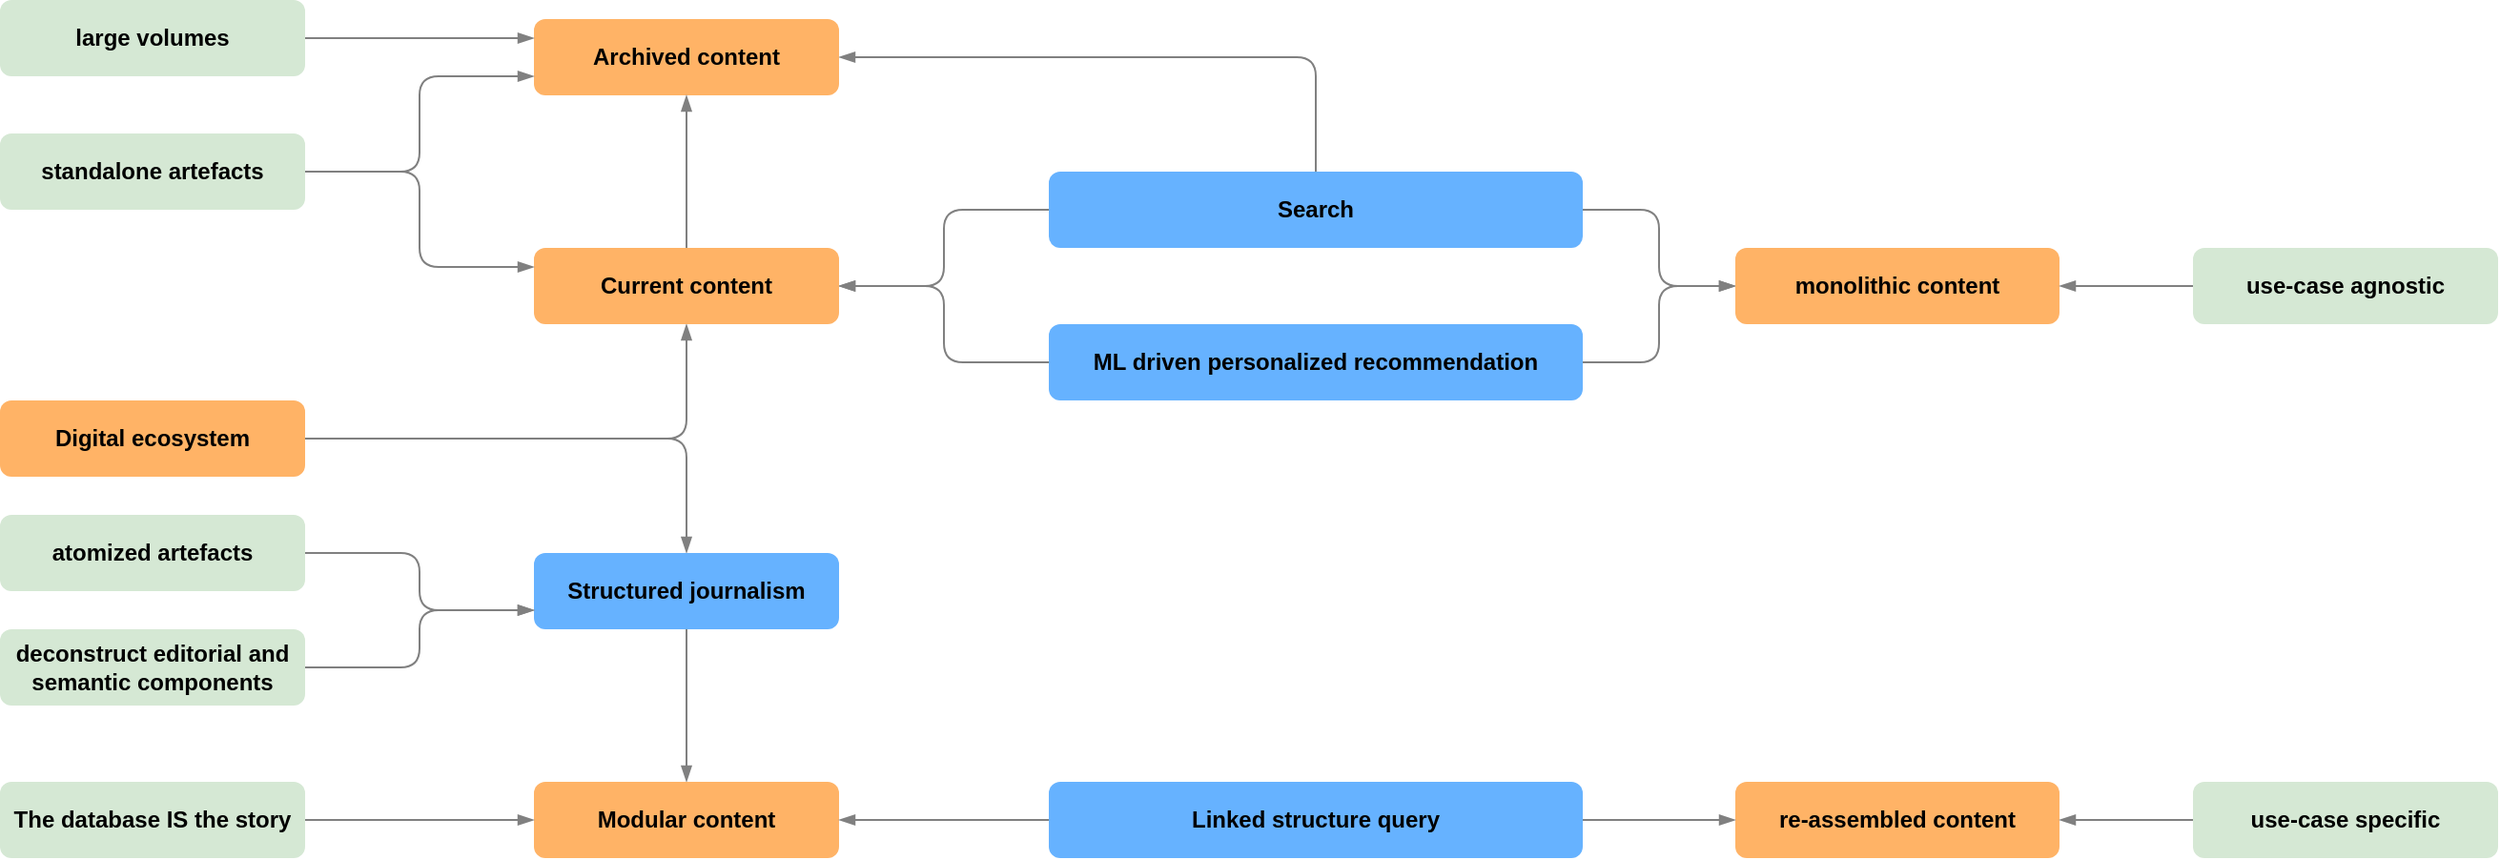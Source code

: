 <mxfile version="13.8.8" type="device"><diagram id="8OsrB5lK3NxF0ReHzKml" name="Page-1"><mxGraphModel dx="946" dy="574" grid="1" gridSize="10" guides="1" tooltips="1" connect="1" arrows="1" fold="1" page="1" pageScale="1" pageWidth="1600" pageHeight="900" math="0" shadow="0"><root><mxCell id="0"/><mxCell id="1" parent="0"/><mxCell id="K_3JNdWxI0fxvR_LvPzZ-40" style="edgeStyle=orthogonalEdgeStyle;rounded=1;orthogonalLoop=1;jettySize=auto;html=1;entryX=0.5;entryY=0;entryDx=0;entryDy=0;endArrow=blockThin;endFill=1;strokeColor=#808080;" edge="1" parent="1" source="K_3JNdWxI0fxvR_LvPzZ-3" target="K_3JNdWxI0fxvR_LvPzZ-10"><mxGeometry relative="1" as="geometry"/></mxCell><mxCell id="K_3JNdWxI0fxvR_LvPzZ-52" style="edgeStyle=orthogonalEdgeStyle;rounded=1;orthogonalLoop=1;jettySize=auto;html=1;entryX=0.5;entryY=1;entryDx=0;entryDy=0;endArrow=blockThin;endFill=1;strokeColor=#808080;" edge="1" parent="1" source="K_3JNdWxI0fxvR_LvPzZ-3" target="K_3JNdWxI0fxvR_LvPzZ-51"><mxGeometry relative="1" as="geometry"/></mxCell><mxCell id="K_3JNdWxI0fxvR_LvPzZ-3" value="&lt;font&gt;&lt;b&gt;&lt;font style=&quot;font-size: 12px&quot;&gt;Digital ecosystem&lt;/font&gt;&lt;/b&gt;&lt;br&gt;&lt;/font&gt;" style="rounded=1;whiteSpace=wrap;html=1;fillColor=#FFB366;strokeColor=none;" vertex="1" parent="1"><mxGeometry x="160" y="320" width="160" height="40" as="geometry"/></mxCell><mxCell id="K_3JNdWxI0fxvR_LvPzZ-48" style="edgeStyle=orthogonalEdgeStyle;rounded=1;orthogonalLoop=1;jettySize=auto;html=1;entryX=0;entryY=0.5;entryDx=0;entryDy=0;endArrow=blockThin;endFill=1;strokeColor=#808080;" edge="1" parent="1" source="K_3JNdWxI0fxvR_LvPzZ-8" target="K_3JNdWxI0fxvR_LvPzZ-27"><mxGeometry relative="1" as="geometry"/></mxCell><mxCell id="K_3JNdWxI0fxvR_LvPzZ-56" style="edgeStyle=orthogonalEdgeStyle;rounded=1;orthogonalLoop=1;jettySize=auto;html=1;entryX=1;entryY=0.5;entryDx=0;entryDy=0;endArrow=blockThin;endFill=1;strokeColor=#808080;" edge="1" parent="1" source="K_3JNdWxI0fxvR_LvPzZ-8" target="K_3JNdWxI0fxvR_LvPzZ-51"><mxGeometry relative="1" as="geometry"/></mxCell><mxCell id="K_3JNdWxI0fxvR_LvPzZ-57" style="edgeStyle=orthogonalEdgeStyle;rounded=1;orthogonalLoop=1;jettySize=auto;html=1;entryX=1;entryY=0.5;entryDx=0;entryDy=0;endArrow=blockThin;endFill=1;strokeColor=#808080;exitX=0.5;exitY=0;exitDx=0;exitDy=0;" edge="1" parent="1" source="K_3JNdWxI0fxvR_LvPzZ-8" target="K_3JNdWxI0fxvR_LvPzZ-50"><mxGeometry relative="1" as="geometry"/></mxCell><mxCell id="K_3JNdWxI0fxvR_LvPzZ-8" value="&lt;font&gt;&lt;b&gt;&lt;font style=&quot;font-size: 12px&quot;&gt;Search&lt;/font&gt;&lt;/b&gt;&lt;br&gt;&lt;/font&gt;" style="rounded=1;whiteSpace=wrap;html=1;strokeColor=none;fillColor=#66B2FF;" vertex="1" parent="1"><mxGeometry x="710" y="200" width="280" height="40" as="geometry"/></mxCell><mxCell id="K_3JNdWxI0fxvR_LvPzZ-49" style="edgeStyle=orthogonalEdgeStyle;rounded=1;orthogonalLoop=1;jettySize=auto;html=1;entryX=0;entryY=0.5;entryDx=0;entryDy=0;endArrow=blockThin;endFill=1;strokeColor=#808080;" edge="1" parent="1" source="K_3JNdWxI0fxvR_LvPzZ-9" target="K_3JNdWxI0fxvR_LvPzZ-27"><mxGeometry relative="1" as="geometry"/></mxCell><mxCell id="K_3JNdWxI0fxvR_LvPzZ-55" style="edgeStyle=orthogonalEdgeStyle;rounded=1;orthogonalLoop=1;jettySize=auto;html=1;entryX=1;entryY=0.5;entryDx=0;entryDy=0;endArrow=blockThin;endFill=1;strokeColor=#808080;" edge="1" parent="1" source="K_3JNdWxI0fxvR_LvPzZ-9" target="K_3JNdWxI0fxvR_LvPzZ-51"><mxGeometry relative="1" as="geometry"/></mxCell><mxCell id="K_3JNdWxI0fxvR_LvPzZ-9" value="&lt;font&gt;&lt;b&gt;&lt;font style=&quot;font-size: 12px&quot;&gt;ML driven personalized recommendation&lt;/font&gt;&lt;/b&gt;&lt;br&gt;&lt;/font&gt;" style="rounded=1;whiteSpace=wrap;html=1;strokeColor=none;fillColor=#66B2FF;" vertex="1" parent="1"><mxGeometry x="710" y="280" width="280" height="40" as="geometry"/></mxCell><mxCell id="K_3JNdWxI0fxvR_LvPzZ-38" style="edgeStyle=orthogonalEdgeStyle;rounded=1;orthogonalLoop=1;jettySize=auto;html=1;exitX=0.5;exitY=1;exitDx=0;exitDy=0;entryX=0.5;entryY=0;entryDx=0;entryDy=0;endArrow=blockThin;endFill=1;strokeColor=#808080;" edge="1" parent="1" source="K_3JNdWxI0fxvR_LvPzZ-10" target="K_3JNdWxI0fxvR_LvPzZ-11"><mxGeometry relative="1" as="geometry"/></mxCell><mxCell id="K_3JNdWxI0fxvR_LvPzZ-10" value="&lt;font&gt;&lt;b&gt;&lt;font style=&quot;font-size: 12px&quot;&gt;Structured journalism&lt;/font&gt;&lt;/b&gt;&lt;br&gt;&lt;/font&gt;" style="rounded=1;whiteSpace=wrap;html=1;strokeColor=none;fillColor=#66B2FF;" vertex="1" parent="1"><mxGeometry x="440" y="400" width="160" height="40" as="geometry"/></mxCell><mxCell id="K_3JNdWxI0fxvR_LvPzZ-11" value="&lt;font&gt;&lt;b&gt;&lt;font style=&quot;font-size: 12px&quot;&gt;Modular content&lt;/font&gt;&lt;/b&gt;&lt;br&gt;&lt;/font&gt;" style="rounded=1;whiteSpace=wrap;html=1;fillColor=#FFB366;strokeColor=none;" vertex="1" parent="1"><mxGeometry x="440" y="520" width="160" height="40" as="geometry"/></mxCell><mxCell id="K_3JNdWxI0fxvR_LvPzZ-22" value="&lt;font&gt;&lt;b&gt;&lt;font style=&quot;font-size: 12px&quot;&gt;re-assembled content&lt;/font&gt;&lt;/b&gt;&lt;br&gt;&lt;/font&gt;" style="rounded=1;whiteSpace=wrap;html=1;fillColor=#FFB366;strokeColor=none;" vertex="1" parent="1"><mxGeometry x="1070" y="520" width="170" height="40" as="geometry"/></mxCell><mxCell id="K_3JNdWxI0fxvR_LvPzZ-27" value="&lt;font&gt;&lt;b&gt;&lt;font style=&quot;font-size: 12px&quot;&gt;monolithic content&lt;/font&gt;&lt;/b&gt;&lt;br&gt;&lt;/font&gt;" style="rounded=1;whiteSpace=wrap;html=1;fillColor=#FFB366;strokeColor=none;" vertex="1" parent="1"><mxGeometry x="1070" y="240" width="170" height="40" as="geometry"/></mxCell><mxCell id="K_3JNdWxI0fxvR_LvPzZ-46" style="edgeStyle=orthogonalEdgeStyle;rounded=1;orthogonalLoop=1;jettySize=auto;html=1;entryX=1;entryY=0.5;entryDx=0;entryDy=0;endArrow=blockThin;endFill=1;strokeColor=#808080;" edge="1" parent="1" source="K_3JNdWxI0fxvR_LvPzZ-33" target="K_3JNdWxI0fxvR_LvPzZ-11"><mxGeometry relative="1" as="geometry"/></mxCell><mxCell id="K_3JNdWxI0fxvR_LvPzZ-47" style="edgeStyle=orthogonalEdgeStyle;rounded=1;orthogonalLoop=1;jettySize=auto;html=1;entryX=0;entryY=0.5;entryDx=0;entryDy=0;endArrow=blockThin;endFill=1;strokeColor=#808080;" edge="1" parent="1" source="K_3JNdWxI0fxvR_LvPzZ-33" target="K_3JNdWxI0fxvR_LvPzZ-22"><mxGeometry relative="1" as="geometry"/></mxCell><mxCell id="K_3JNdWxI0fxvR_LvPzZ-33" value="&lt;font&gt;&lt;b&gt;Linked structure query&lt;/b&gt;&lt;br&gt;&lt;/font&gt;" style="rounded=1;whiteSpace=wrap;html=1;strokeColor=none;fillColor=#66B2FF;" vertex="1" parent="1"><mxGeometry x="710" y="520" width="280" height="40" as="geometry"/></mxCell><mxCell id="K_3JNdWxI0fxvR_LvPzZ-50" value="&lt;font&gt;&lt;b&gt;&lt;font style=&quot;font-size: 12px&quot;&gt;Archived content&lt;/font&gt;&lt;/b&gt;&lt;br&gt;&lt;/font&gt;" style="rounded=1;whiteSpace=wrap;html=1;fillColor=#FFB366;strokeColor=none;" vertex="1" parent="1"><mxGeometry x="440" y="120" width="160" height="40" as="geometry"/></mxCell><mxCell id="K_3JNdWxI0fxvR_LvPzZ-53" style="edgeStyle=orthogonalEdgeStyle;rounded=1;orthogonalLoop=1;jettySize=auto;html=1;entryX=0.5;entryY=1;entryDx=0;entryDy=0;endArrow=blockThin;endFill=1;strokeColor=#808080;" edge="1" parent="1" source="K_3JNdWxI0fxvR_LvPzZ-51" target="K_3JNdWxI0fxvR_LvPzZ-50"><mxGeometry relative="1" as="geometry"/></mxCell><mxCell id="K_3JNdWxI0fxvR_LvPzZ-51" value="&lt;font&gt;&lt;b&gt;&lt;font style=&quot;font-size: 12px&quot;&gt;Current content&lt;/font&gt;&lt;/b&gt;&lt;br&gt;&lt;/font&gt;" style="rounded=1;whiteSpace=wrap;html=1;fillColor=#FFB366;strokeColor=none;" vertex="1" parent="1"><mxGeometry x="440" y="240" width="160" height="40" as="geometry"/></mxCell><mxCell id="K_3JNdWxI0fxvR_LvPzZ-59" style="edgeStyle=orthogonalEdgeStyle;rounded=1;orthogonalLoop=1;jettySize=auto;html=1;entryX=0;entryY=0.25;entryDx=0;entryDy=0;endArrow=blockThin;endFill=1;strokeColor=#808080;" edge="1" parent="1" source="K_3JNdWxI0fxvR_LvPzZ-58" target="K_3JNdWxI0fxvR_LvPzZ-51"><mxGeometry relative="1" as="geometry"/></mxCell><mxCell id="K_3JNdWxI0fxvR_LvPzZ-60" style="edgeStyle=orthogonalEdgeStyle;rounded=1;orthogonalLoop=1;jettySize=auto;html=1;endArrow=blockThin;endFill=1;strokeColor=#808080;entryX=0;entryY=0.75;entryDx=0;entryDy=0;" edge="1" parent="1" source="K_3JNdWxI0fxvR_LvPzZ-58" target="K_3JNdWxI0fxvR_LvPzZ-50"><mxGeometry relative="1" as="geometry"><mxPoint x="480" y="170" as="targetPoint"/></mxGeometry></mxCell><mxCell id="K_3JNdWxI0fxvR_LvPzZ-58" value="&lt;font&gt;&lt;b&gt;&lt;font style=&quot;font-size: 12px&quot;&gt;standalone artefacts&lt;/font&gt;&lt;/b&gt;&lt;br&gt;&lt;/font&gt;" style="rounded=1;whiteSpace=wrap;html=1;fillColor=#d5e8d4;strokeColor=none;" vertex="1" parent="1"><mxGeometry x="160" y="180" width="160" height="40" as="geometry"/></mxCell><mxCell id="K_3JNdWxI0fxvR_LvPzZ-62" style="edgeStyle=orthogonalEdgeStyle;rounded=1;orthogonalLoop=1;jettySize=auto;html=1;entryX=0;entryY=0.25;entryDx=0;entryDy=0;endArrow=blockThin;endFill=1;strokeColor=#808080;" edge="1" parent="1" source="K_3JNdWxI0fxvR_LvPzZ-61" target="K_3JNdWxI0fxvR_LvPzZ-50"><mxGeometry relative="1" as="geometry"/></mxCell><mxCell id="K_3JNdWxI0fxvR_LvPzZ-61" value="&lt;font&gt;&lt;b&gt;&lt;font style=&quot;font-size: 12px&quot;&gt;large volumes&lt;/font&gt;&lt;/b&gt;&lt;br&gt;&lt;/font&gt;" style="rounded=1;whiteSpace=wrap;html=1;fillColor=#d5e8d4;strokeColor=none;" vertex="1" parent="1"><mxGeometry x="160" y="110" width="160" height="40" as="geometry"/></mxCell><mxCell id="K_3JNdWxI0fxvR_LvPzZ-75" style="edgeStyle=orthogonalEdgeStyle;rounded=1;orthogonalLoop=1;jettySize=auto;html=1;entryX=0;entryY=0.75;entryDx=0;entryDy=0;endArrow=blockThin;endFill=1;strokeColor=#808080;" edge="1" parent="1" source="K_3JNdWxI0fxvR_LvPzZ-63" target="K_3JNdWxI0fxvR_LvPzZ-10"><mxGeometry relative="1" as="geometry"/></mxCell><mxCell id="K_3JNdWxI0fxvR_LvPzZ-63" value="&lt;font&gt;&lt;b&gt;&lt;font style=&quot;font-size: 12px&quot;&gt;atomized artefacts&lt;/font&gt;&lt;/b&gt;&lt;br&gt;&lt;/font&gt;" style="rounded=1;whiteSpace=wrap;html=1;fillColor=#d5e8d4;strokeColor=none;" vertex="1" parent="1"><mxGeometry x="160" y="380" width="160" height="40" as="geometry"/></mxCell><mxCell id="K_3JNdWxI0fxvR_LvPzZ-76" style="edgeStyle=orthogonalEdgeStyle;rounded=1;orthogonalLoop=1;jettySize=auto;html=1;endArrow=blockThin;endFill=1;strokeColor=#808080;entryX=0;entryY=0.75;entryDx=0;entryDy=0;" edge="1" parent="1" source="K_3JNdWxI0fxvR_LvPzZ-64" target="K_3JNdWxI0fxvR_LvPzZ-10"><mxGeometry relative="1" as="geometry"><mxPoint x="480" y="440" as="targetPoint"/></mxGeometry></mxCell><mxCell id="K_3JNdWxI0fxvR_LvPzZ-64" value="&lt;font&gt;&lt;b&gt;&lt;font style=&quot;font-size: 12px&quot;&gt;deconstruct editorial and semantic components&lt;/font&gt;&lt;/b&gt;&lt;br&gt;&lt;/font&gt;" style="rounded=1;whiteSpace=wrap;html=1;fillColor=#d5e8d4;strokeColor=none;" vertex="1" parent="1"><mxGeometry x="160" y="440" width="160" height="40" as="geometry"/></mxCell><mxCell id="K_3JNdWxI0fxvR_LvPzZ-68" style="edgeStyle=orthogonalEdgeStyle;rounded=1;orthogonalLoop=1;jettySize=auto;html=1;entryX=1;entryY=0.5;entryDx=0;entryDy=0;endArrow=blockThin;endFill=1;strokeColor=#808080;" edge="1" parent="1" source="K_3JNdWxI0fxvR_LvPzZ-67" target="K_3JNdWxI0fxvR_LvPzZ-27"><mxGeometry relative="1" as="geometry"/></mxCell><mxCell id="K_3JNdWxI0fxvR_LvPzZ-67" value="&lt;font&gt;&lt;b&gt;use-case agnostic&lt;/b&gt;&lt;br&gt;&lt;/font&gt;" style="rounded=1;whiteSpace=wrap;html=1;fillColor=#d5e8d4;strokeColor=none;" vertex="1" parent="1"><mxGeometry x="1310" y="240" width="160" height="40" as="geometry"/></mxCell><mxCell id="K_3JNdWxI0fxvR_LvPzZ-71" style="edgeStyle=orthogonalEdgeStyle;rounded=1;orthogonalLoop=1;jettySize=auto;html=1;entryX=1;entryY=0.5;entryDx=0;entryDy=0;endArrow=blockThin;endFill=1;strokeColor=#808080;" edge="1" parent="1" source="K_3JNdWxI0fxvR_LvPzZ-70" target="K_3JNdWxI0fxvR_LvPzZ-22"><mxGeometry relative="1" as="geometry"/></mxCell><mxCell id="K_3JNdWxI0fxvR_LvPzZ-70" value="&lt;font&gt;&lt;b style=&quot;font-family: &amp;#34;helvetica&amp;#34;&quot;&gt;use-case specific&lt;/b&gt;&lt;br&gt;&lt;/font&gt;" style="rounded=1;whiteSpace=wrap;html=1;fillColor=#d5e8d4;strokeColor=none;" vertex="1" parent="1"><mxGeometry x="1310" y="520" width="160" height="40" as="geometry"/></mxCell><mxCell id="K_3JNdWxI0fxvR_LvPzZ-78" style="edgeStyle=orthogonalEdgeStyle;rounded=1;orthogonalLoop=1;jettySize=auto;html=1;entryX=0;entryY=0.5;entryDx=0;entryDy=0;endArrow=blockThin;endFill=1;strokeColor=#808080;" edge="1" parent="1" source="K_3JNdWxI0fxvR_LvPzZ-72" target="K_3JNdWxI0fxvR_LvPzZ-11"><mxGeometry relative="1" as="geometry"/></mxCell><mxCell id="K_3JNdWxI0fxvR_LvPzZ-72" value="&lt;font&gt;&lt;b&gt;&lt;font style=&quot;font-size: 12px&quot;&gt;The database IS the story&lt;/font&gt;&lt;/b&gt;&lt;br&gt;&lt;/font&gt;" style="rounded=1;whiteSpace=wrap;html=1;fillColor=#d5e8d4;strokeColor=none;" vertex="1" parent="1"><mxGeometry x="160" y="520" width="160" height="40" as="geometry"/></mxCell></root></mxGraphModel></diagram></mxfile>